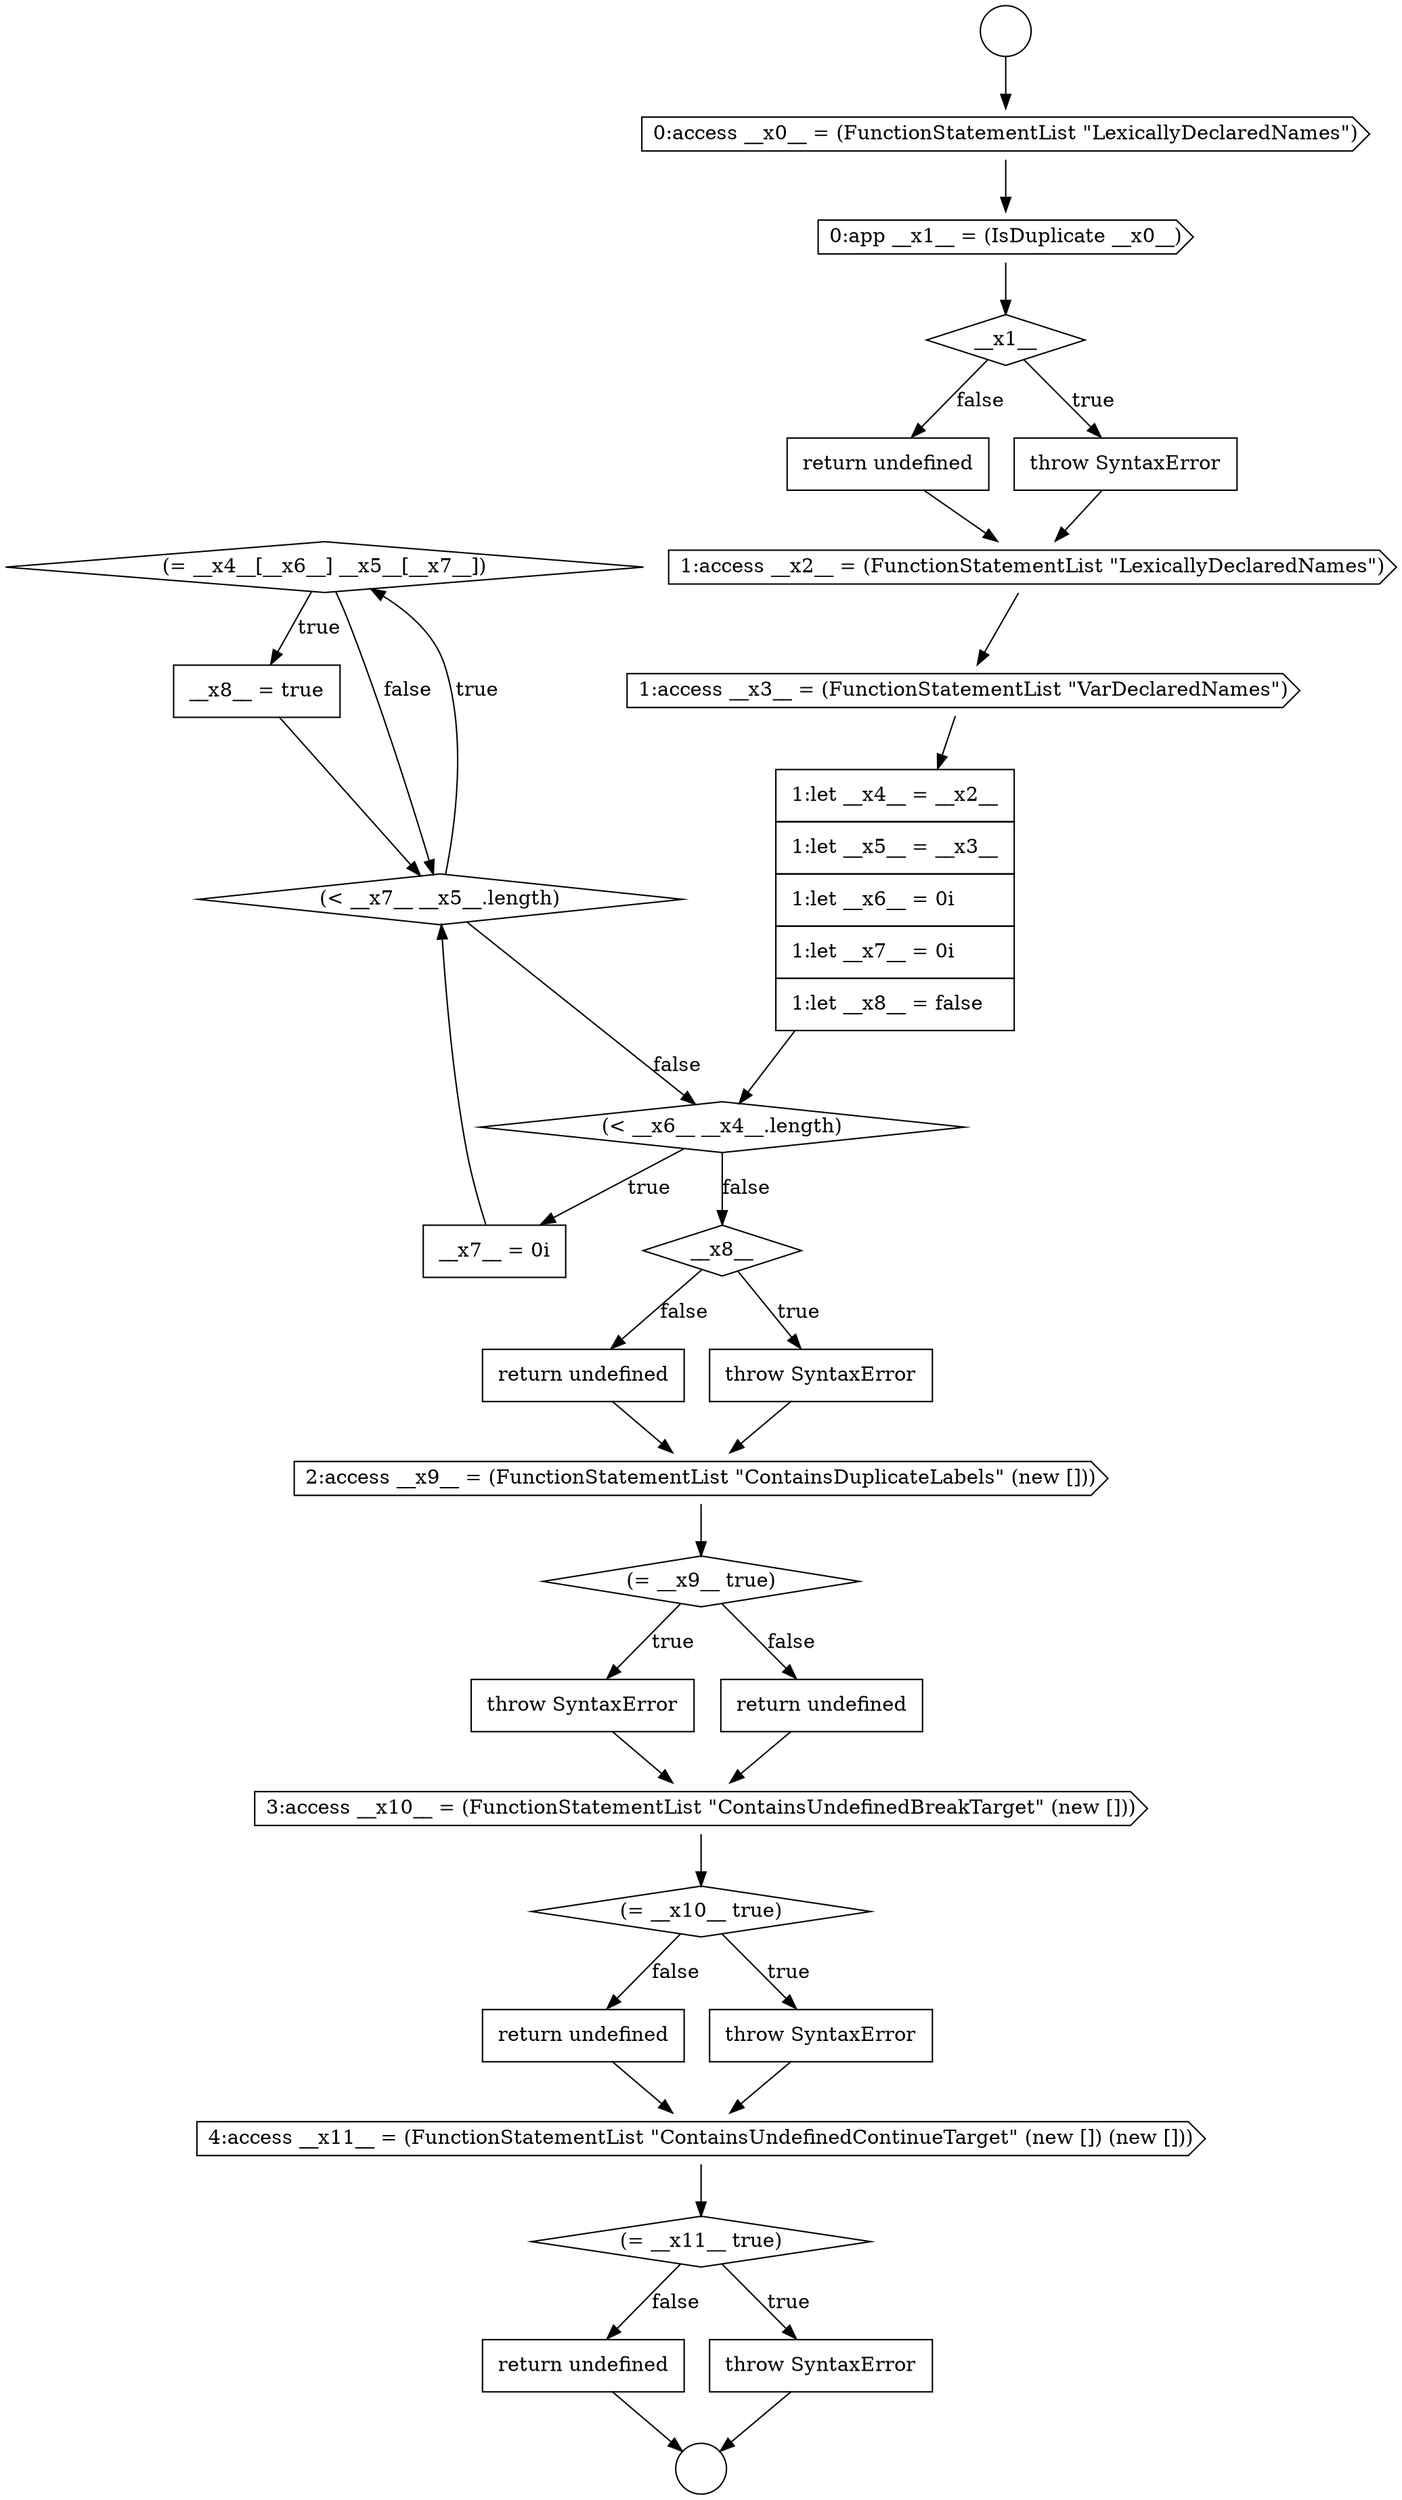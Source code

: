 digraph {
  node20369 [shape=diamond, label=<<font color="black">(= __x4__[__x6__] __x5__[__x7__])</font>> color="black" fillcolor="white" style=filled]
  node20381 [shape=none, margin=0, label=<<font color="black">
    <table border="0" cellborder="1" cellspacing="0" cellpadding="10">
      <tr><td align="left">return undefined</td></tr>
    </table>
  </font>> color="black" fillcolor="white" style=filled]
  node20376 [shape=none, margin=0, label=<<font color="black">
    <table border="0" cellborder="1" cellspacing="0" cellpadding="10">
      <tr><td align="left">throw SyntaxError</td></tr>
    </table>
  </font>> color="black" fillcolor="white" style=filled]
  node20377 [shape=none, margin=0, label=<<font color="black">
    <table border="0" cellborder="1" cellspacing="0" cellpadding="10">
      <tr><td align="left">return undefined</td></tr>
    </table>
  </font>> color="black" fillcolor="white" style=filled]
  node20364 [shape=cds, label=<<font color="black">1:access __x3__ = (FunctionStatementList &quot;VarDeclaredNames&quot;)</font>> color="black" fillcolor="white" style=filled]
  node20373 [shape=none, margin=0, label=<<font color="black">
    <table border="0" cellborder="1" cellspacing="0" cellpadding="10">
      <tr><td align="left">return undefined</td></tr>
    </table>
  </font>> color="black" fillcolor="white" style=filled]
  node20370 [shape=none, margin=0, label=<<font color="black">
    <table border="0" cellborder="1" cellspacing="0" cellpadding="10">
      <tr><td align="left">__x8__ = true</td></tr>
    </table>
  </font>> color="black" fillcolor="white" style=filled]
  node20367 [shape=none, margin=0, label=<<font color="black">
    <table border="0" cellborder="1" cellspacing="0" cellpadding="10">
      <tr><td align="left">__x7__ = 0i</td></tr>
    </table>
  </font>> color="black" fillcolor="white" style=filled]
  node20360 [shape=diamond, label=<<font color="black">__x1__</font>> color="black" fillcolor="white" style=filled]
  node20374 [shape=cds, label=<<font color="black">2:access __x9__ = (FunctionStatementList &quot;ContainsDuplicateLabels&quot; (new []))</font>> color="black" fillcolor="white" style=filled]
  node20356 [shape=circle label=" " color="black" fillcolor="white" style=filled]
  node20383 [shape=diamond, label=<<font color="black">(= __x11__ true)</font>> color="black" fillcolor="white" style=filled]
  node20366 [shape=diamond, label=<<font color="black">(&lt; __x6__ __x4__.length)</font>> color="black" fillcolor="white" style=filled]
  node20371 [shape=diamond, label=<<font color="black">__x8__</font>> color="black" fillcolor="white" style=filled]
  node20362 [shape=none, margin=0, label=<<font color="black">
    <table border="0" cellborder="1" cellspacing="0" cellpadding="10">
      <tr><td align="left">return undefined</td></tr>
    </table>
  </font>> color="black" fillcolor="white" style=filled]
  node20375 [shape=diamond, label=<<font color="black">(= __x9__ true)</font>> color="black" fillcolor="white" style=filled]
  node20379 [shape=diamond, label=<<font color="black">(= __x10__ true)</font>> color="black" fillcolor="white" style=filled]
  node20385 [shape=none, margin=0, label=<<font color="black">
    <table border="0" cellborder="1" cellspacing="0" cellpadding="10">
      <tr><td align="left">return undefined</td></tr>
    </table>
  </font>> color="black" fillcolor="white" style=filled]
  node20372 [shape=none, margin=0, label=<<font color="black">
    <table border="0" cellborder="1" cellspacing="0" cellpadding="10">
      <tr><td align="left">throw SyntaxError</td></tr>
    </table>
  </font>> color="black" fillcolor="white" style=filled]
  node20357 [shape=circle label=" " color="black" fillcolor="white" style=filled]
  node20368 [shape=diamond, label=<<font color="black">(&lt; __x7__ __x5__.length)</font>> color="black" fillcolor="white" style=filled]
  node20358 [shape=cds, label=<<font color="black">0:access __x0__ = (FunctionStatementList &quot;LexicallyDeclaredNames&quot;)</font>> color="black" fillcolor="white" style=filled]
  node20380 [shape=none, margin=0, label=<<font color="black">
    <table border="0" cellborder="1" cellspacing="0" cellpadding="10">
      <tr><td align="left">throw SyntaxError</td></tr>
    </table>
  </font>> color="black" fillcolor="white" style=filled]
  node20359 [shape=cds, label=<<font color="black">0:app __x1__ = (IsDuplicate __x0__)</font>> color="black" fillcolor="white" style=filled]
  node20363 [shape=cds, label=<<font color="black">1:access __x2__ = (FunctionStatementList &quot;LexicallyDeclaredNames&quot;)</font>> color="black" fillcolor="white" style=filled]
  node20384 [shape=none, margin=0, label=<<font color="black">
    <table border="0" cellborder="1" cellspacing="0" cellpadding="10">
      <tr><td align="left">throw SyntaxError</td></tr>
    </table>
  </font>> color="black" fillcolor="white" style=filled]
  node20365 [shape=none, margin=0, label=<<font color="black">
    <table border="0" cellborder="1" cellspacing="0" cellpadding="10">
      <tr><td align="left">1:let __x4__ = __x2__</td></tr>
      <tr><td align="left">1:let __x5__ = __x3__</td></tr>
      <tr><td align="left">1:let __x6__ = 0i</td></tr>
      <tr><td align="left">1:let __x7__ = 0i</td></tr>
      <tr><td align="left">1:let __x8__ = false</td></tr>
    </table>
  </font>> color="black" fillcolor="white" style=filled]
  node20382 [shape=cds, label=<<font color="black">4:access __x11__ = (FunctionStatementList &quot;ContainsUndefinedContinueTarget&quot; (new []) (new []))</font>> color="black" fillcolor="white" style=filled]
  node20361 [shape=none, margin=0, label=<<font color="black">
    <table border="0" cellborder="1" cellspacing="0" cellpadding="10">
      <tr><td align="left">throw SyntaxError</td></tr>
    </table>
  </font>> color="black" fillcolor="white" style=filled]
  node20378 [shape=cds, label=<<font color="black">3:access __x10__ = (FunctionStatementList &quot;ContainsUndefinedBreakTarget&quot; (new []))</font>> color="black" fillcolor="white" style=filled]
  node20370 -> node20368 [ color="black"]
  node20366 -> node20367 [label=<<font color="black">true</font>> color="black"]
  node20366 -> node20371 [label=<<font color="black">false</font>> color="black"]
  node20381 -> node20382 [ color="black"]
  node20379 -> node20380 [label=<<font color="black">true</font>> color="black"]
  node20379 -> node20381 [label=<<font color="black">false</font>> color="black"]
  node20373 -> node20374 [ color="black"]
  node20359 -> node20360 [ color="black"]
  node20365 -> node20366 [ color="black"]
  node20358 -> node20359 [ color="black"]
  node20375 -> node20376 [label=<<font color="black">true</font>> color="black"]
  node20375 -> node20377 [label=<<font color="black">false</font>> color="black"]
  node20363 -> node20364 [ color="black"]
  node20374 -> node20375 [ color="black"]
  node20368 -> node20369 [label=<<font color="black">true</font>> color="black"]
  node20368 -> node20366 [label=<<font color="black">false</font>> color="black"]
  node20371 -> node20372 [label=<<font color="black">true</font>> color="black"]
  node20371 -> node20373 [label=<<font color="black">false</font>> color="black"]
  node20384 -> node20357 [ color="black"]
  node20380 -> node20382 [ color="black"]
  node20364 -> node20365 [ color="black"]
  node20385 -> node20357 [ color="black"]
  node20367 -> node20368 [ color="black"]
  node20356 -> node20358 [ color="black"]
  node20383 -> node20384 [label=<<font color="black">true</font>> color="black"]
  node20383 -> node20385 [label=<<font color="black">false</font>> color="black"]
  node20362 -> node20363 [ color="black"]
  node20376 -> node20378 [ color="black"]
  node20372 -> node20374 [ color="black"]
  node20369 -> node20370 [label=<<font color="black">true</font>> color="black"]
  node20369 -> node20368 [label=<<font color="black">false</font>> color="black"]
  node20382 -> node20383 [ color="black"]
  node20360 -> node20361 [label=<<font color="black">true</font>> color="black"]
  node20360 -> node20362 [label=<<font color="black">false</font>> color="black"]
  node20361 -> node20363 [ color="black"]
  node20377 -> node20378 [ color="black"]
  node20378 -> node20379 [ color="black"]
}
